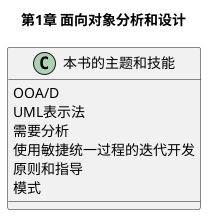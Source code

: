 @startUML
title 第1章 面向对象分析和设计
class 本书的主题和技能{
    OOA/D
    UML表示法
    需要分析
    使用敏捷统一过程的迭代开发
    原则和指导
    模式
}
@endUML

' 在 OO 开发中, 至关重要的能力是熟练地为软件对象分配职责

